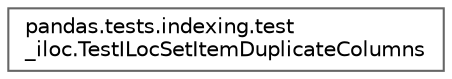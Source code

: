 digraph "Graphical Class Hierarchy"
{
 // LATEX_PDF_SIZE
  bgcolor="transparent";
  edge [fontname=Helvetica,fontsize=10,labelfontname=Helvetica,labelfontsize=10];
  node [fontname=Helvetica,fontsize=10,shape=box,height=0.2,width=0.4];
  rankdir="LR";
  Node0 [id="Node000000",label="pandas.tests.indexing.test\l_iloc.TestILocSetItemDuplicateColumns",height=0.2,width=0.4,color="grey40", fillcolor="white", style="filled",URL="$db/d7b/classpandas_1_1tests_1_1indexing_1_1test__iloc_1_1TestILocSetItemDuplicateColumns.html",tooltip=" "];
}
